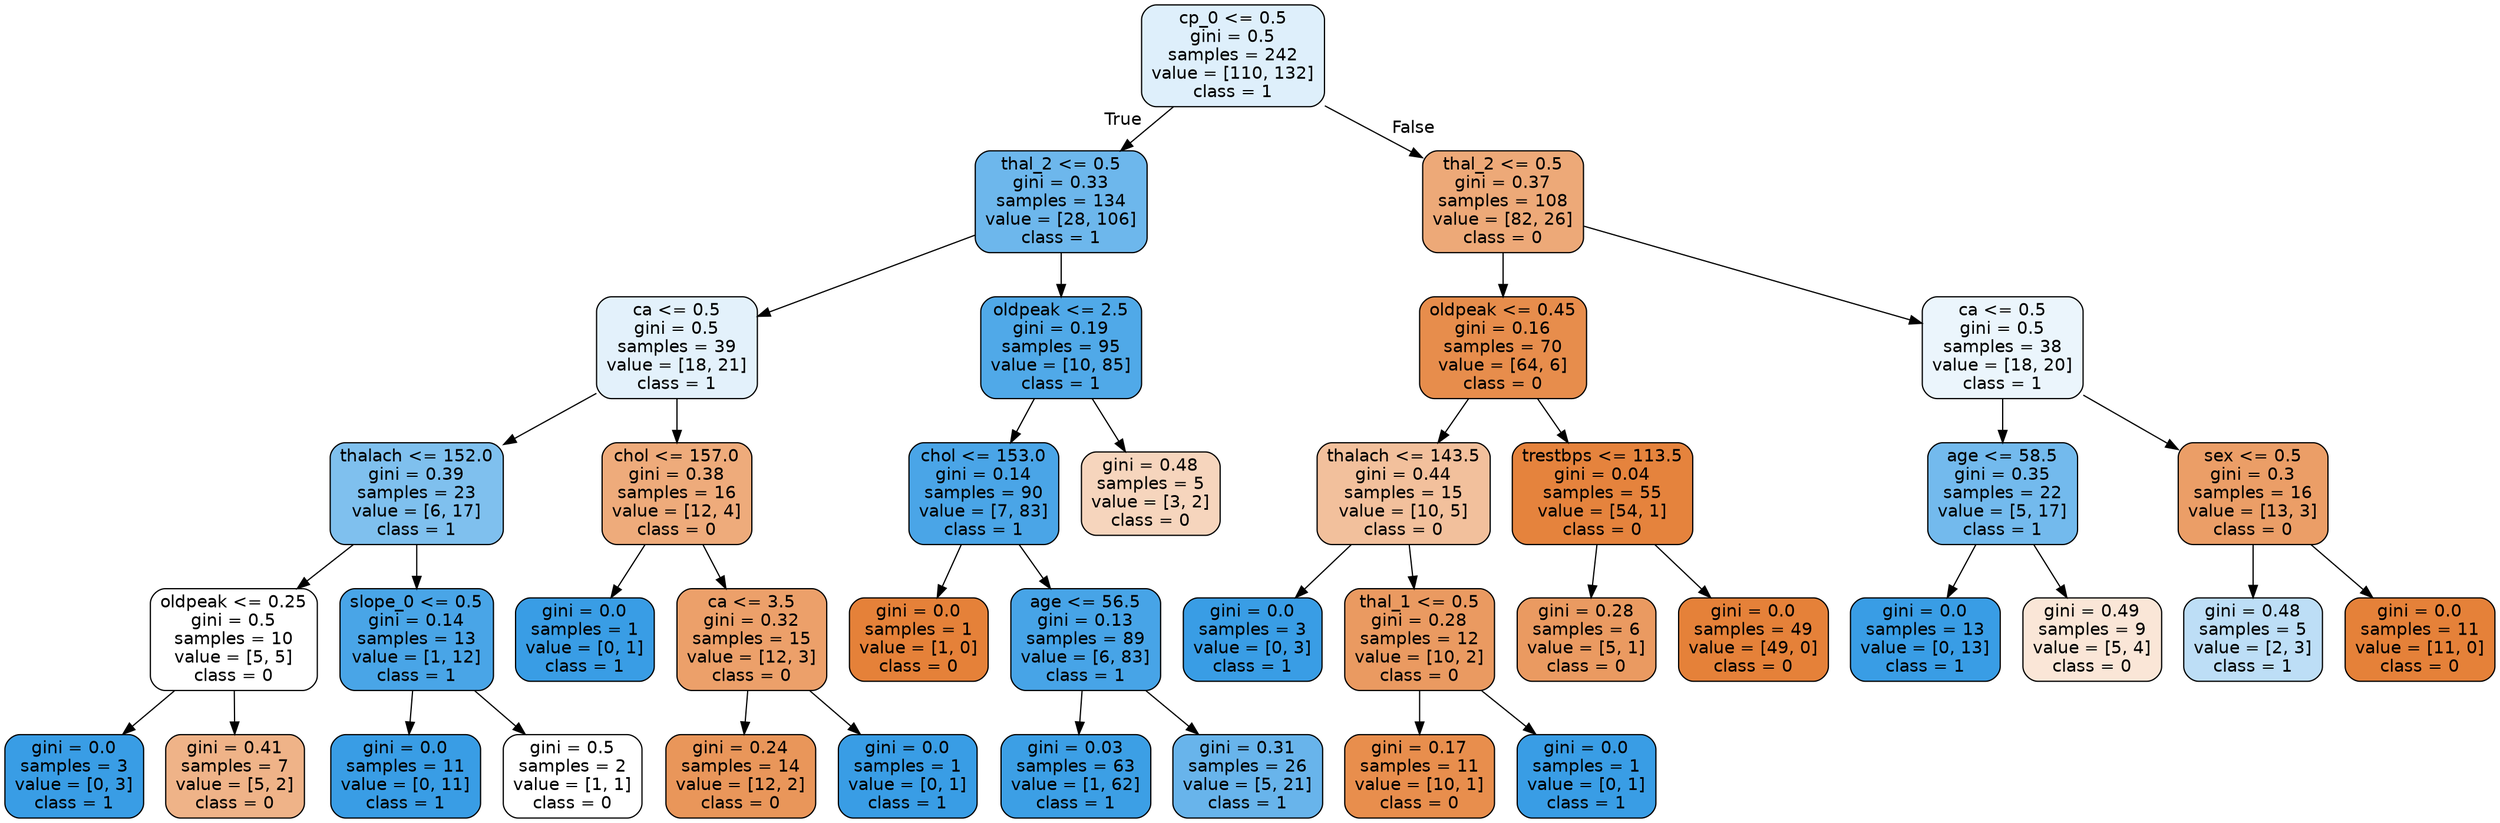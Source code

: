 digraph Tree {
node [shape=box, style="filled, rounded", color="black", fontname=helvetica] ;
edge [fontname=helvetica] ;
0 [label="cp_0 <= 0.5\ngini = 0.5\nsamples = 242\nvalue = [110, 132]\nclass = 1", fillcolor="#deeffb"] ;
1 [label="thal_2 <= 0.5\ngini = 0.33\nsamples = 134\nvalue = [28, 106]\nclass = 1", fillcolor="#6db7ec"] ;
0 -> 1 [labeldistance=2.5, labelangle=45, headlabel="True"] ;
2 [label="ca <= 0.5\ngini = 0.5\nsamples = 39\nvalue = [18, 21]\nclass = 1", fillcolor="#e3f1fb"] ;
1 -> 2 ;
3 [label="thalach <= 152.0\ngini = 0.39\nsamples = 23\nvalue = [6, 17]\nclass = 1", fillcolor="#7fc0ee"] ;
2 -> 3 ;
4 [label="oldpeak <= 0.25\ngini = 0.5\nsamples = 10\nvalue = [5, 5]\nclass = 0", fillcolor="#ffffff"] ;
3 -> 4 ;
5 [label="gini = 0.0\nsamples = 3\nvalue = [0, 3]\nclass = 1", fillcolor="#399de5"] ;
4 -> 5 ;
6 [label="gini = 0.41\nsamples = 7\nvalue = [5, 2]\nclass = 0", fillcolor="#efb388"] ;
4 -> 6 ;
7 [label="slope_0 <= 0.5\ngini = 0.14\nsamples = 13\nvalue = [1, 12]\nclass = 1", fillcolor="#49a5e7"] ;
3 -> 7 ;
8 [label="gini = 0.0\nsamples = 11\nvalue = [0, 11]\nclass = 1", fillcolor="#399de5"] ;
7 -> 8 ;
9 [label="gini = 0.5\nsamples = 2\nvalue = [1, 1]\nclass = 0", fillcolor="#ffffff"] ;
7 -> 9 ;
10 [label="chol <= 157.0\ngini = 0.38\nsamples = 16\nvalue = [12, 4]\nclass = 0", fillcolor="#eeab7b"] ;
2 -> 10 ;
11 [label="gini = 0.0\nsamples = 1\nvalue = [0, 1]\nclass = 1", fillcolor="#399de5"] ;
10 -> 11 ;
12 [label="ca <= 3.5\ngini = 0.32\nsamples = 15\nvalue = [12, 3]\nclass = 0", fillcolor="#eca06a"] ;
10 -> 12 ;
13 [label="gini = 0.24\nsamples = 14\nvalue = [12, 2]\nclass = 0", fillcolor="#e9965a"] ;
12 -> 13 ;
14 [label="gini = 0.0\nsamples = 1\nvalue = [0, 1]\nclass = 1", fillcolor="#399de5"] ;
12 -> 14 ;
15 [label="oldpeak <= 2.5\ngini = 0.19\nsamples = 95\nvalue = [10, 85]\nclass = 1", fillcolor="#50a9e8"] ;
1 -> 15 ;
16 [label="chol <= 153.0\ngini = 0.14\nsamples = 90\nvalue = [7, 83]\nclass = 1", fillcolor="#4aa5e7"] ;
15 -> 16 ;
17 [label="gini = 0.0\nsamples = 1\nvalue = [1, 0]\nclass = 0", fillcolor="#e58139"] ;
16 -> 17 ;
18 [label="age <= 56.5\ngini = 0.13\nsamples = 89\nvalue = [6, 83]\nclass = 1", fillcolor="#47a4e7"] ;
16 -> 18 ;
19 [label="gini = 0.03\nsamples = 63\nvalue = [1, 62]\nclass = 1", fillcolor="#3c9fe5"] ;
18 -> 19 ;
20 [label="gini = 0.31\nsamples = 26\nvalue = [5, 21]\nclass = 1", fillcolor="#68b4eb"] ;
18 -> 20 ;
21 [label="gini = 0.48\nsamples = 5\nvalue = [3, 2]\nclass = 0", fillcolor="#f6d5bd"] ;
15 -> 21 ;
22 [label="thal_2 <= 0.5\ngini = 0.37\nsamples = 108\nvalue = [82, 26]\nclass = 0", fillcolor="#eda978"] ;
0 -> 22 [labeldistance=2.5, labelangle=-45, headlabel="False"] ;
23 [label="oldpeak <= 0.45\ngini = 0.16\nsamples = 70\nvalue = [64, 6]\nclass = 0", fillcolor="#e78d4c"] ;
22 -> 23 ;
24 [label="thalach <= 143.5\ngini = 0.44\nsamples = 15\nvalue = [10, 5]\nclass = 0", fillcolor="#f2c09c"] ;
23 -> 24 ;
25 [label="gini = 0.0\nsamples = 3\nvalue = [0, 3]\nclass = 1", fillcolor="#399de5"] ;
24 -> 25 ;
26 [label="thal_1 <= 0.5\ngini = 0.28\nsamples = 12\nvalue = [10, 2]\nclass = 0", fillcolor="#ea9a61"] ;
24 -> 26 ;
27 [label="gini = 0.17\nsamples = 11\nvalue = [10, 1]\nclass = 0", fillcolor="#e88e4d"] ;
26 -> 27 ;
28 [label="gini = 0.0\nsamples = 1\nvalue = [0, 1]\nclass = 1", fillcolor="#399de5"] ;
26 -> 28 ;
29 [label="trestbps <= 113.5\ngini = 0.04\nsamples = 55\nvalue = [54, 1]\nclass = 0", fillcolor="#e5833d"] ;
23 -> 29 ;
30 [label="gini = 0.28\nsamples = 6\nvalue = [5, 1]\nclass = 0", fillcolor="#ea9a61"] ;
29 -> 30 ;
31 [label="gini = 0.0\nsamples = 49\nvalue = [49, 0]\nclass = 0", fillcolor="#e58139"] ;
29 -> 31 ;
32 [label="ca <= 0.5\ngini = 0.5\nsamples = 38\nvalue = [18, 20]\nclass = 1", fillcolor="#ebf5fc"] ;
22 -> 32 ;
33 [label="age <= 58.5\ngini = 0.35\nsamples = 22\nvalue = [5, 17]\nclass = 1", fillcolor="#73baed"] ;
32 -> 33 ;
34 [label="gini = 0.0\nsamples = 13\nvalue = [0, 13]\nclass = 1", fillcolor="#399de5"] ;
33 -> 34 ;
35 [label="gini = 0.49\nsamples = 9\nvalue = [5, 4]\nclass = 0", fillcolor="#fae6d7"] ;
33 -> 35 ;
36 [label="sex <= 0.5\ngini = 0.3\nsamples = 16\nvalue = [13, 3]\nclass = 0", fillcolor="#eb9e67"] ;
32 -> 36 ;
37 [label="gini = 0.48\nsamples = 5\nvalue = [2, 3]\nclass = 1", fillcolor="#bddef6"] ;
36 -> 37 ;
38 [label="gini = 0.0\nsamples = 11\nvalue = [11, 0]\nclass = 0", fillcolor="#e58139"] ;
36 -> 38 ;
}